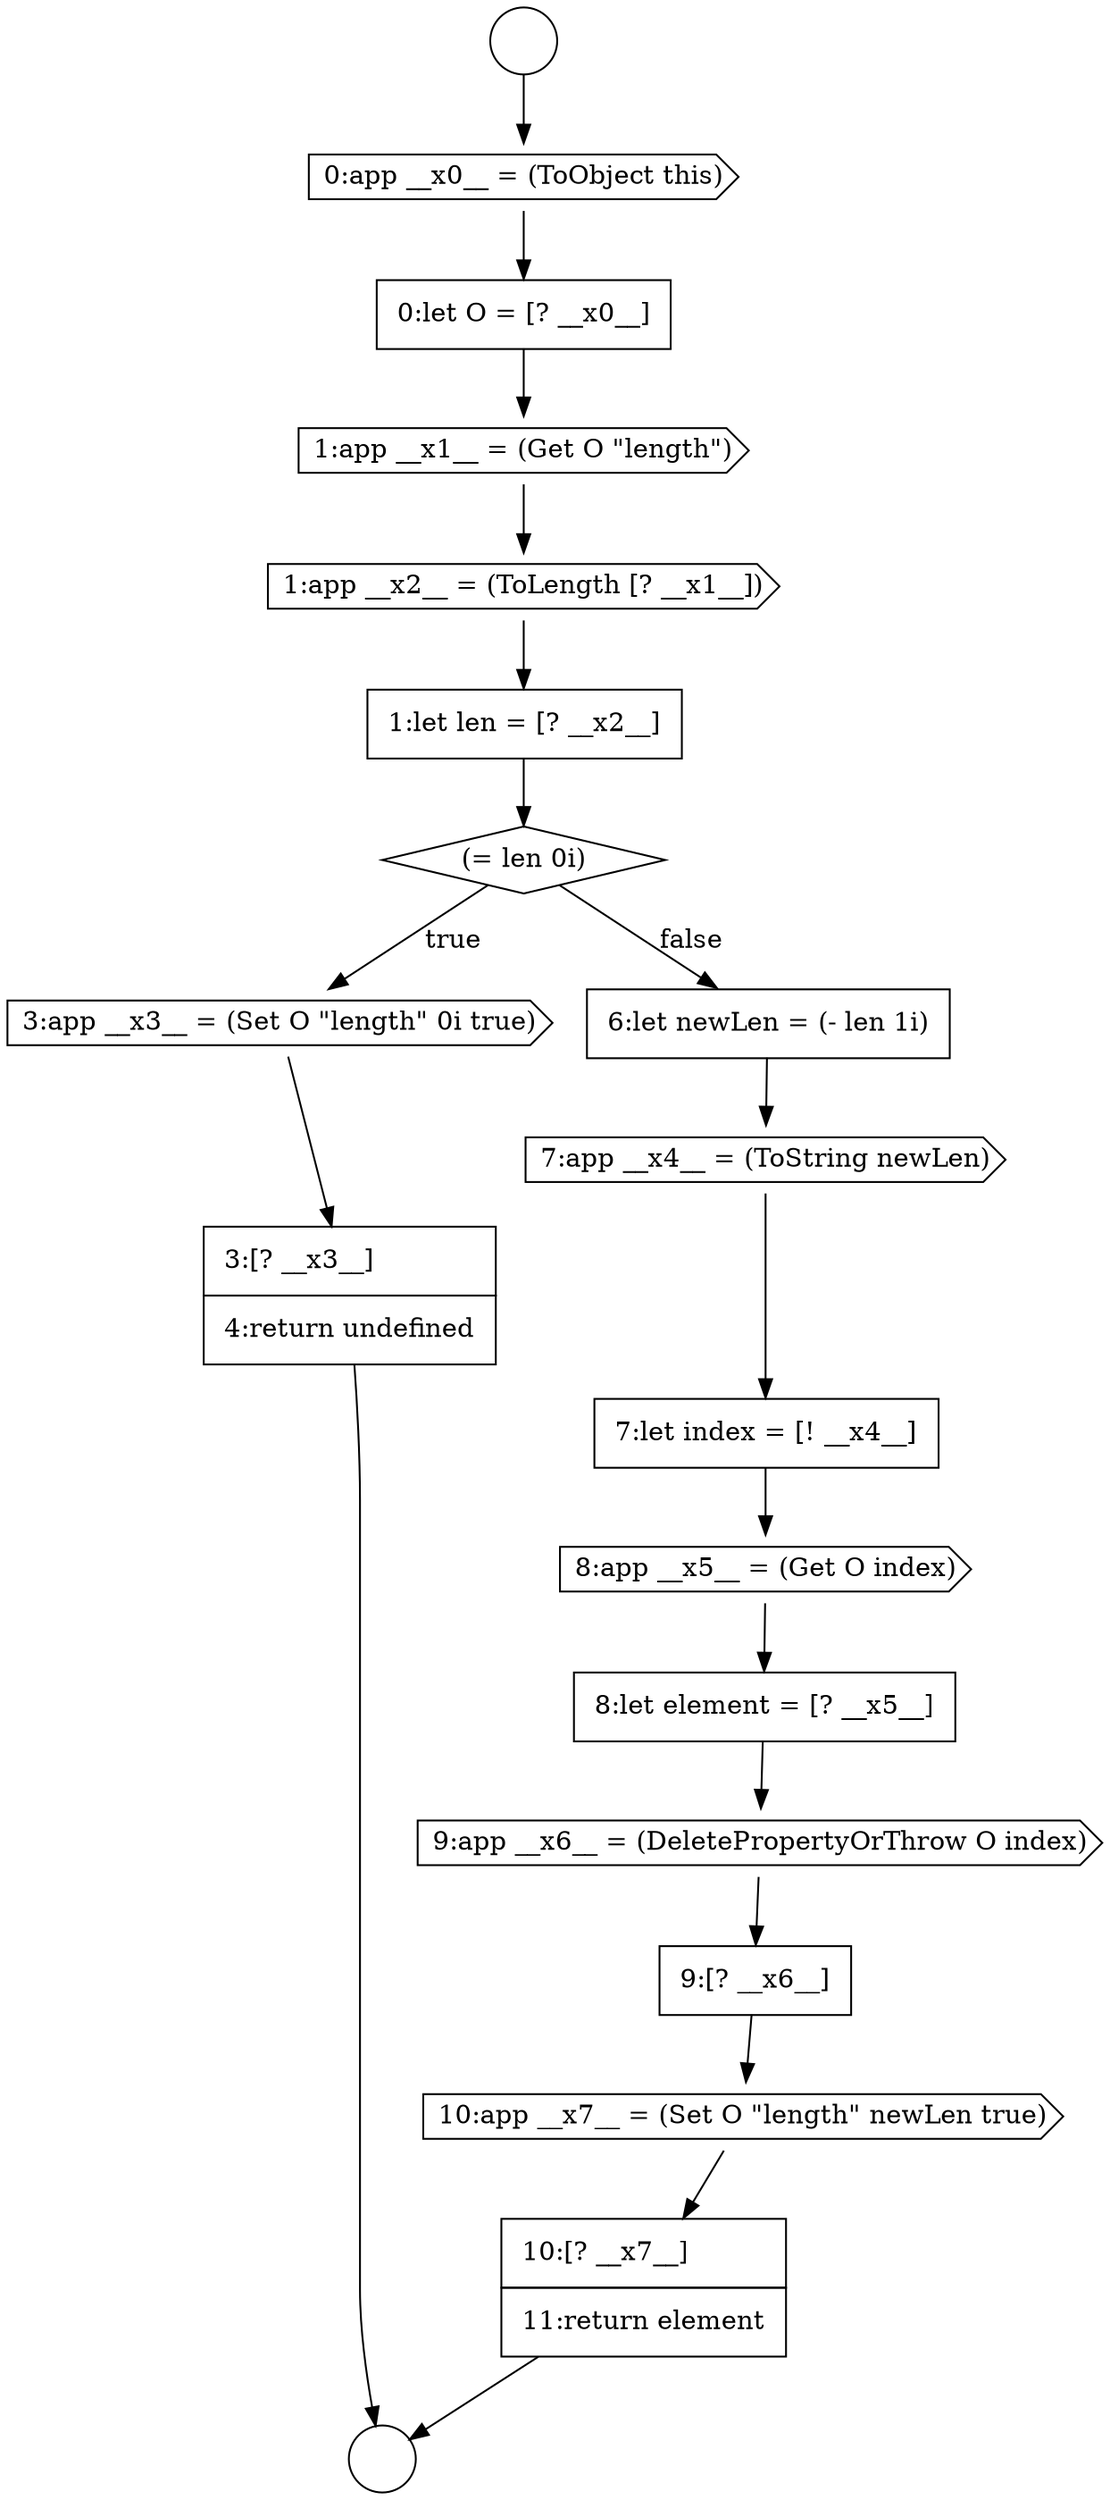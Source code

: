 digraph {
  node14932 [shape=diamond, label=<<font color="black">(= len 0i)</font>> color="black" fillcolor="white" style=filled]
  node14937 [shape=none, margin=0, label=<<font color="black">
    <table border="0" cellborder="1" cellspacing="0" cellpadding="10">
      <tr><td align="left">7:let index = [! __x4__]</td></tr>
    </table>
  </font>> color="black" fillcolor="white" style=filled]
  node14927 [shape=cds, label=<<font color="black">0:app __x0__ = (ToObject this)</font>> color="black" fillcolor="white" style=filled]
  node14936 [shape=cds, label=<<font color="black">7:app __x4__ = (ToString newLen)</font>> color="black" fillcolor="white" style=filled]
  node14943 [shape=none, margin=0, label=<<font color="black">
    <table border="0" cellborder="1" cellspacing="0" cellpadding="10">
      <tr><td align="left">10:[? __x7__]</td></tr>
      <tr><td align="left">11:return element</td></tr>
    </table>
  </font>> color="black" fillcolor="white" style=filled]
  node14926 [shape=circle label=" " color="black" fillcolor="white" style=filled]
  node14941 [shape=none, margin=0, label=<<font color="black">
    <table border="0" cellborder="1" cellspacing="0" cellpadding="10">
      <tr><td align="left">9:[? __x6__]</td></tr>
    </table>
  </font>> color="black" fillcolor="white" style=filled]
  node14929 [shape=cds, label=<<font color="black">1:app __x1__ = (Get O &quot;length&quot;)</font>> color="black" fillcolor="white" style=filled]
  node14933 [shape=cds, label=<<font color="black">3:app __x3__ = (Set O &quot;length&quot; 0i true)</font>> color="black" fillcolor="white" style=filled]
  node14942 [shape=cds, label=<<font color="black">10:app __x7__ = (Set O &quot;length&quot; newLen true)</font>> color="black" fillcolor="white" style=filled]
  node14928 [shape=none, margin=0, label=<<font color="black">
    <table border="0" cellborder="1" cellspacing="0" cellpadding="10">
      <tr><td align="left">0:let O = [? __x0__]</td></tr>
    </table>
  </font>> color="black" fillcolor="white" style=filled]
  node14939 [shape=none, margin=0, label=<<font color="black">
    <table border="0" cellborder="1" cellspacing="0" cellpadding="10">
      <tr><td align="left">8:let element = [? __x5__]</td></tr>
    </table>
  </font>> color="black" fillcolor="white" style=filled]
  node14935 [shape=none, margin=0, label=<<font color="black">
    <table border="0" cellborder="1" cellspacing="0" cellpadding="10">
      <tr><td align="left">6:let newLen = (- len 1i)</td></tr>
    </table>
  </font>> color="black" fillcolor="white" style=filled]
  node14925 [shape=circle label=" " color="black" fillcolor="white" style=filled]
  node14930 [shape=cds, label=<<font color="black">1:app __x2__ = (ToLength [? __x1__])</font>> color="black" fillcolor="white" style=filled]
  node14940 [shape=cds, label=<<font color="black">9:app __x6__ = (DeletePropertyOrThrow O index)</font>> color="black" fillcolor="white" style=filled]
  node14934 [shape=none, margin=0, label=<<font color="black">
    <table border="0" cellborder="1" cellspacing="0" cellpadding="10">
      <tr><td align="left">3:[? __x3__]</td></tr>
      <tr><td align="left">4:return undefined</td></tr>
    </table>
  </font>> color="black" fillcolor="white" style=filled]
  node14938 [shape=cds, label=<<font color="black">8:app __x5__ = (Get O index)</font>> color="black" fillcolor="white" style=filled]
  node14931 [shape=none, margin=0, label=<<font color="black">
    <table border="0" cellborder="1" cellspacing="0" cellpadding="10">
      <tr><td align="left">1:let len = [? __x2__]</td></tr>
    </table>
  </font>> color="black" fillcolor="white" style=filled]
  node14942 -> node14943 [ color="black"]
  node14937 -> node14938 [ color="black"]
  node14933 -> node14934 [ color="black"]
  node14935 -> node14936 [ color="black"]
  node14939 -> node14940 [ color="black"]
  node14943 -> node14926 [ color="black"]
  node14941 -> node14942 [ color="black"]
  node14925 -> node14927 [ color="black"]
  node14928 -> node14929 [ color="black"]
  node14927 -> node14928 [ color="black"]
  node14929 -> node14930 [ color="black"]
  node14940 -> node14941 [ color="black"]
  node14934 -> node14926 [ color="black"]
  node14931 -> node14932 [ color="black"]
  node14932 -> node14933 [label=<<font color="black">true</font>> color="black"]
  node14932 -> node14935 [label=<<font color="black">false</font>> color="black"]
  node14938 -> node14939 [ color="black"]
  node14930 -> node14931 [ color="black"]
  node14936 -> node14937 [ color="black"]
}

